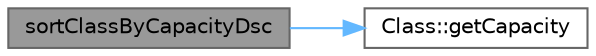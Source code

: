 digraph "sortClassByCapacityDsc"
{
 // LATEX_PDF_SIZE
  bgcolor="transparent";
  edge [fontname=Helvetica,fontsize=10,labelfontname=Helvetica,labelfontsize=10];
  node [fontname=Helvetica,fontsize=10,shape=box,height=0.2,width=0.4];
  rankdir="LR";
  Node1 [label="sortClassByCapacityDsc",height=0.2,width=0.4,color="gray40", fillcolor="grey60", style="filled", fontcolor="black",tooltip=" "];
  Node1 -> Node2 [color="steelblue1",style="solid"];
  Node2 [label="Class::getCapacity",height=0.2,width=0.4,color="grey40", fillcolor="white", style="filled",URL="$class_class.html#a2002366e75bdeb65da5fa0a298764585",tooltip=" "];
}
